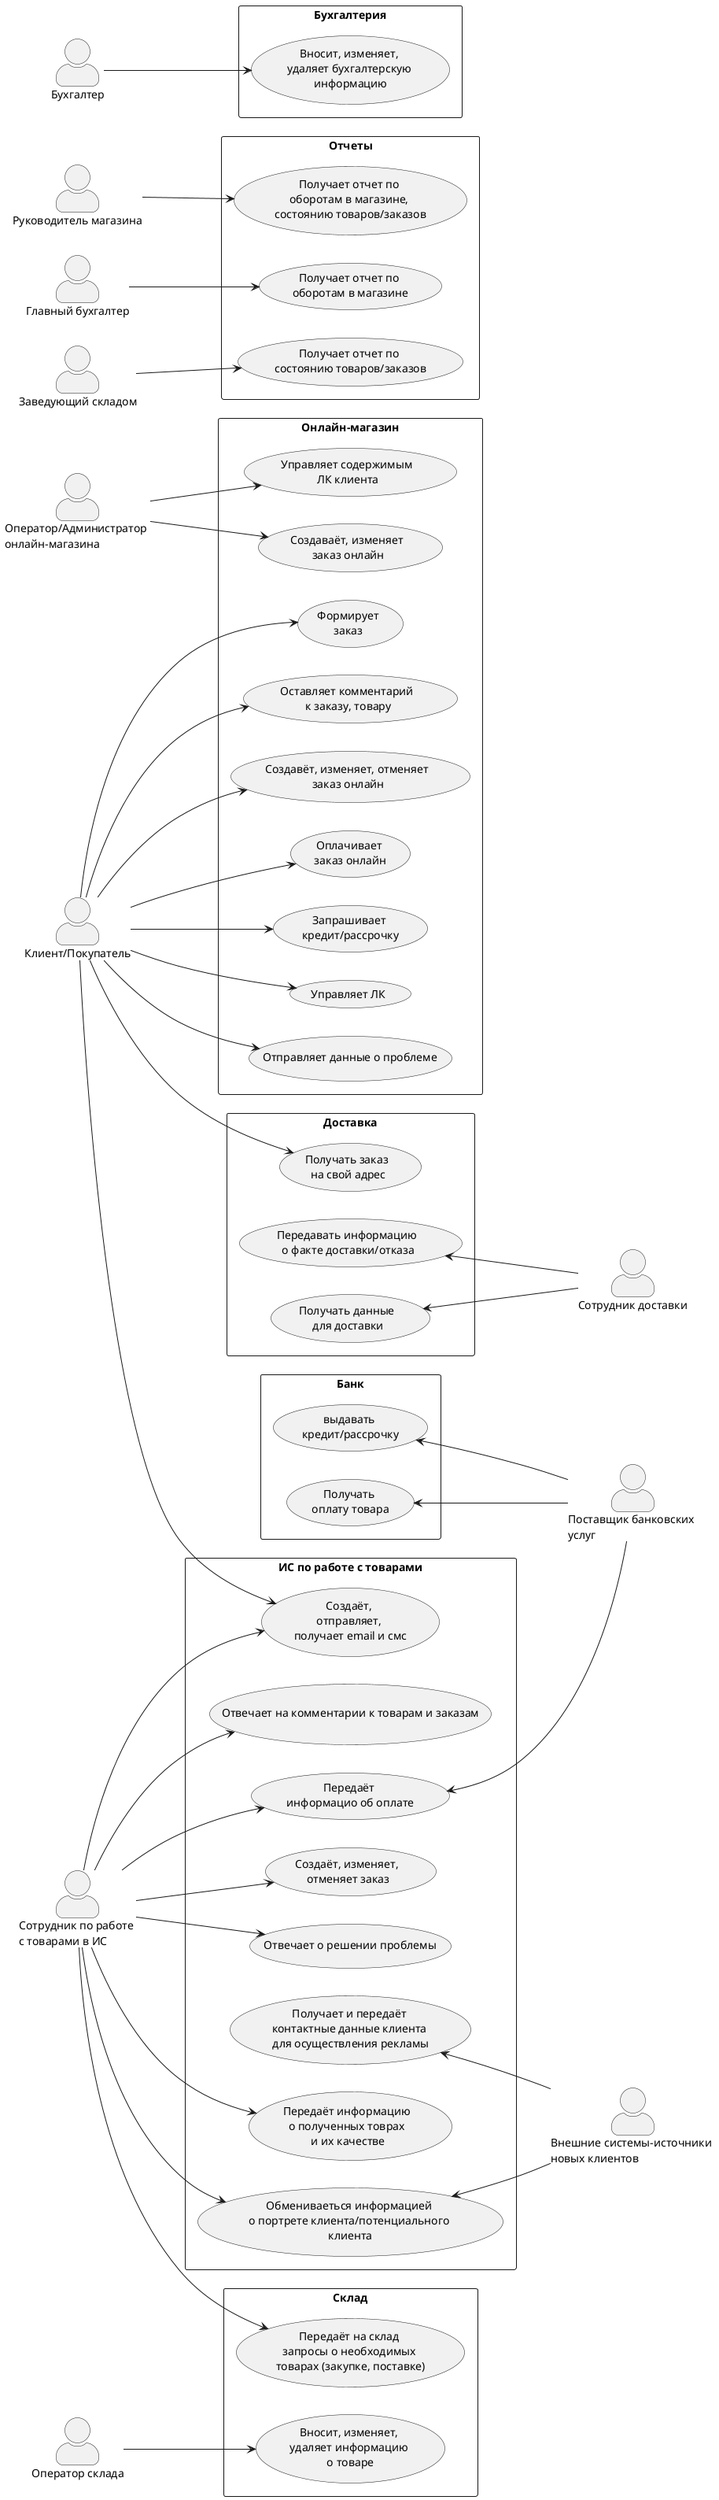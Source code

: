 @startuml

skinparam actorStyle awesome
left to right direction

    actor "Клиент/Покупатель" as cl
    actor "Сотрудник по работе \nс товарами в ИС" as adm_is
    actor "Руководитель магазина" as boss
    actor "Главный бухгалтер" as g_buh
    actor "Заведующий складом" as g_storage
    actor "Оператор/Администратор \nонлайн-магазина" as adm_onl
    actor "Оператор склада" as adm_storage
    actor "Бухгалтер" as buh
    actor "Сотрудник доставки" as deliv
    actor "Поставщик банковских \nуслуг" as bank
    actor "Внешние системы-источники \nновых клиентов" as adver


rectangle "Онлайн-магазин" {
    usecase "Формирует\nзаказ" as UC1
    usecase "Оставляет комментарий \nк заказу, товару" as UC2
    usecase "Cоздавёт, изменяет, отменяет \nзаказ онлайн" as UC3
    usecase "Оплачивает \nзаказ онлайн" as UC4
    usecase "Запрашивает \nкредит/рассрочку" as UC5
    usecase "Управляет ЛК" as UC6
    usecase "Cоздаваёт, изменяет \nзаказ онлайн" as UC7
    usecase "Отправляет данные о проблеме" as UC28
    usecase "Управляет содержимым \nЛК клиента" as UC17
  }


rectangle "Отчеты" {
    usecase "Получает отчет по \nоборотам в магазине, \nсостоянию товаров/заказов" as UC11
    usecase "Получает отчет по \nоборотам в магазине" as UC12
    usecase "Получает отчет по \nсостоянию товаров/заказов" as UC13
 }


rectangle "Склад" {
    usecase "Вносит, изменяет, \nудаляет информацию \nо товаре" as UC14
    usecase "Передаёт на склад \nзапросы о необходимых \nтоварах (закупке, поставке)" as UC19

}

rectangle "Бухгалтерия" {
    usecase "Вносит, изменяет, \nудаляет бухгалтерскую \nинформацию" as UC15

}

rectangle "ИС по работе с товарами" {
    usecase "Передаёт \nинформацио об оплате" as UC21
    usecase "Создаёт, изменяет, \nотменяет заказ" as UC16

    usecase "Создаёт, \nотправляет, \nполучает email и смс" as UC18
    usecase "Передаёт информацию \nо полученных товрах \nи их качестве" as UC20
    usecase "Обмениваеться информацией \nо портрете клиента/потенциального \nклиента" as UC22
    usecase "Получает и передаёт \nконтактные данные клиента \nдля осуществления рекламы" as UC23
    usecase "Отвечает на комментарии к товарам и заказам" as UC24
    usecase "Отвечает о решении проблемы" as UC25
}

rectangle "Банк" {
    usecase "выдавать \nкредит/рассрочку" as UC26
    usecase "Получать \nоплату товара" as UC27
}

rectangle "Доставка" {
    usecase "Получать заказ \nна свой адрес" as UC8
    usecase "Передавать информацию \nо факте доставки/отказа" as UC9
    usecase "Получать данные \nдля доставки" as UC10
    }



cl --> UC1
cl --> UC2
cl --> UC3
cl --> UC4
cl --> UC5
cl --> UC6
cl --> UC8
cl --> UC18
cl --> UC28


UC23 <-- adver
UC22 <-- adver

boss --> UC11

g_buh --> UC12

g_storage --> UC13

adm_onl --> UC7
adm_onl --> UC17

adm_storage --> UC14

buh --> UC15

adm_is --> UC25
adm_is --> UC16

adm_is --> UC18
adm_is --> UC19
adm_is --> UC20
adm_is --> UC22
adm_is --> UC24
adm_is --> UC21

UC26 <-- bank
UC27 <-- bank
UC21 <-- bank

UC9 <-- deliv
UC10 <-- deliv

@enduml